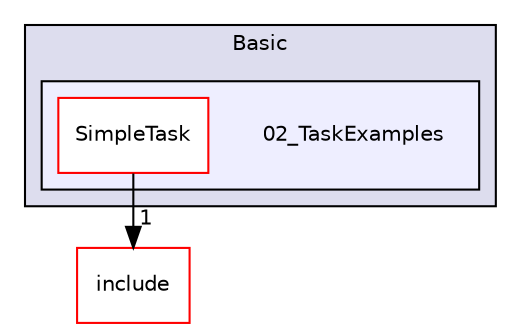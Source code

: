 digraph "02_TaskExamples" {
  compound=true
  node [ fontsize="10", fontname="Helvetica"];
  edge [ labelfontsize="10", labelfontname="Helvetica"];
  subgraph clusterdir_9fd43cbf431ad4345d64cbab9841c2b6 {
    graph [ bgcolor="#ddddee", pencolor="black", label="Basic" fontname="Helvetica", fontsize="10", URL="dir_9fd43cbf431ad4345d64cbab9841c2b6.html"]
  subgraph clusterdir_e3aec7dfc13fe01cd47034a235672a0b {
    graph [ bgcolor="#eeeeff", pencolor="black", label="" URL="dir_e3aec7dfc13fe01cd47034a235672a0b.html"];
    dir_e3aec7dfc13fe01cd47034a235672a0b [shape=plaintext label="02_TaskExamples"];
  dir_17ef634807327893f590026ed2796c10 [shape=box label="SimpleTask" fillcolor="white" style="filled" color="red" URL="dir_17ef634807327893f590026ed2796c10.html"];
  }
  }
  dir_d44c64559bbebec7f509842c48db8b23 [shape=box label="include" fillcolor="white" style="filled" color="red" URL="dir_d44c64559bbebec7f509842c48db8b23.html"];
  dir_17ef634807327893f590026ed2796c10->dir_d44c64559bbebec7f509842c48db8b23 [headlabel="1", labeldistance=1.5 headhref="dir_000006_000021.html"];
}
